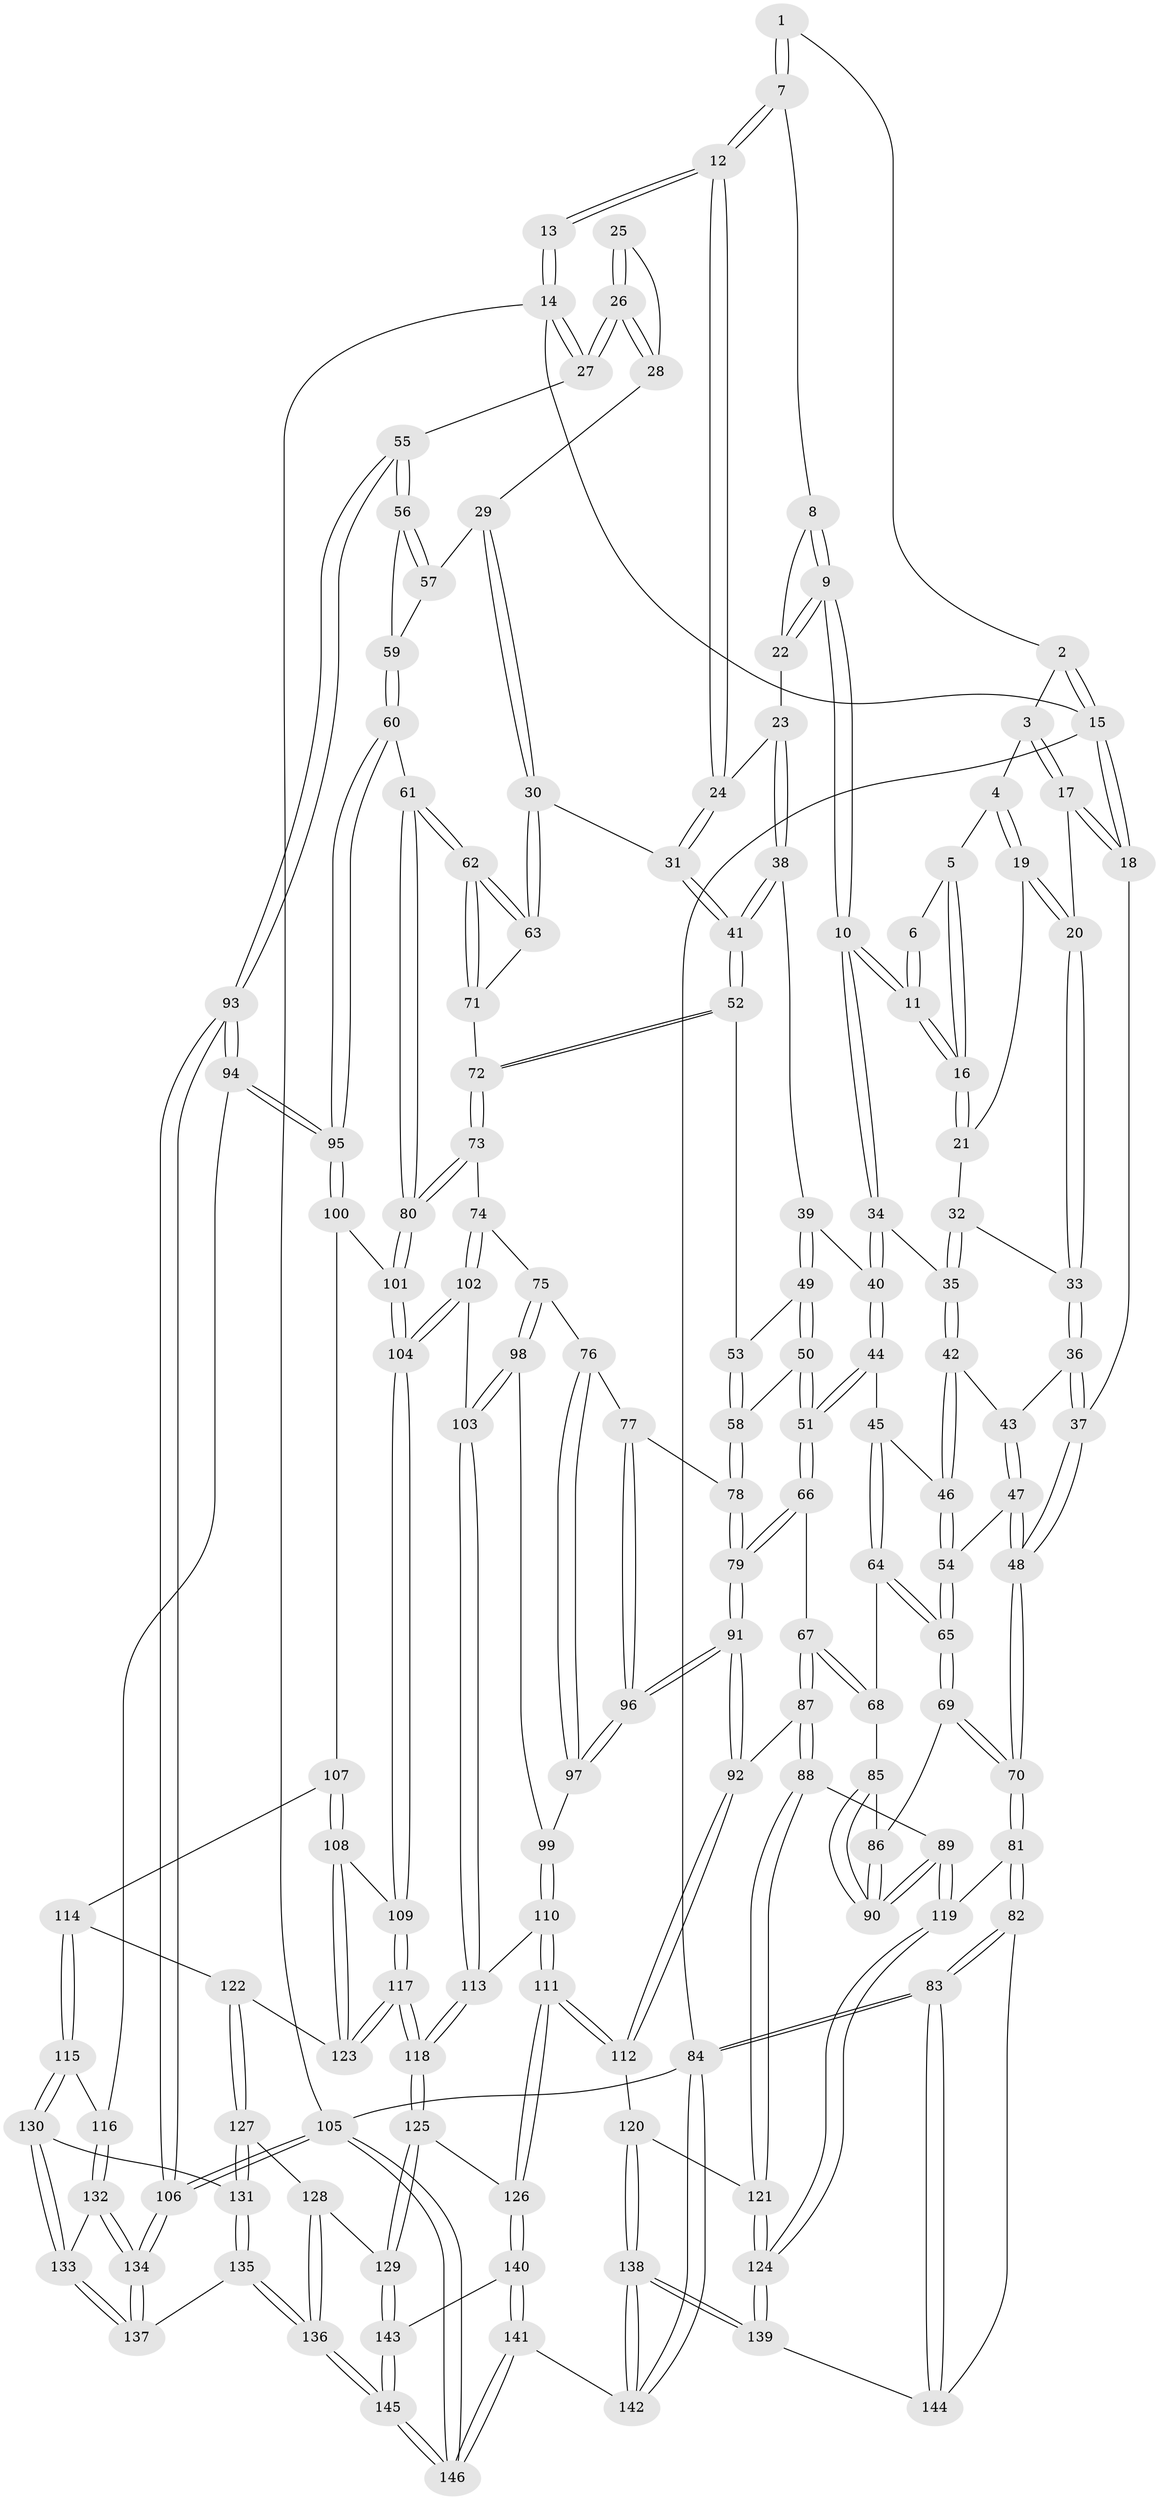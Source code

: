 // coarse degree distribution, {4: 0.5287356321839081, 5: 0.28735632183908044, 2: 0.04597701149425287, 3: 0.08045977011494253, 8: 0.011494252873563218, 6: 0.04597701149425287}
// Generated by graph-tools (version 1.1) at 2025/52/02/27/25 19:52:42]
// undirected, 146 vertices, 362 edges
graph export_dot {
graph [start="1"]
  node [color=gray90,style=filled];
  1 [pos="+0.2926119001198901+0"];
  2 [pos="+0+0"];
  3 [pos="+0.10122922079535478+0.05752904932766984"];
  4 [pos="+0.10468526444434416+0.06114813854873389"];
  5 [pos="+0.17784983552908276+0.046305706701695676"];
  6 [pos="+0.270403193961148+0"];
  7 [pos="+0.3178165461556826+0"];
  8 [pos="+0.31843104498506913+0.044533970005151115"];
  9 [pos="+0.26073931491338703+0.14689661671281223"];
  10 [pos="+0.24105307919765484+0.16943819643377128"];
  11 [pos="+0.21623964545044283+0.1417379741556298"];
  12 [pos="+0.628983619067963+0"];
  13 [pos="+0.6367919790456296+0"];
  14 [pos="+1+0"];
  15 [pos="+0+0"];
  16 [pos="+0.18457956787143137+0.11772578254045572"];
  17 [pos="+0.037103077158090456+0.09278933477576962"];
  18 [pos="+0+0"];
  19 [pos="+0.11636994846406976+0.10403388827699604"];
  20 [pos="+0.07257828013157132+0.14719732604277058"];
  21 [pos="+0.16905049653460427+0.11745906849349587"];
  22 [pos="+0.39465530689877715+0.13277228556950466"];
  23 [pos="+0.4036648206577274+0.13892901629971557"];
  24 [pos="+0.6131098950065664+0"];
  25 [pos="+0.8477149657744605+0.0685345519426366"];
  26 [pos="+1+0"];
  27 [pos="+1+0"];
  28 [pos="+0.8859866459562076+0.18064952168464332"];
  29 [pos="+0.8653011350217255+0.2404879085580676"];
  30 [pos="+0.844765907027353+0.25116785695403254"];
  31 [pos="+0.6334494240711348+0.2255565518047838"];
  32 [pos="+0.12926789670871466+0.15925101072376474"];
  33 [pos="+0.0707702967445108+0.1588190216820972"];
  34 [pos="+0.2412144232621532+0.17469343955386207"];
  35 [pos="+0.18162907575276038+0.22558696384275095"];
  36 [pos="+0.058429931238432126+0.18745531517353492"];
  37 [pos="+0+0.12565500583222922"];
  38 [pos="+0.4045264856455318+0.16076932762424362"];
  39 [pos="+0.35539923160384174+0.23558922368524765"];
  40 [pos="+0.30367386411112424+0.22607353161187865"];
  41 [pos="+0.6089125691738455+0.25931549244419805"];
  42 [pos="+0.15344629318176362+0.2576677800532206"];
  43 [pos="+0.08199497241501055+0.23495484189885163"];
  44 [pos="+0.2727694227317773+0.2936321070139749"];
  45 [pos="+0.17294312612472978+0.3073912786423689"];
  46 [pos="+0.1588439615882526+0.2799513263058701"];
  47 [pos="+0.023875543161483125+0.2933785682619542"];
  48 [pos="+0+0.3069818064299331"];
  49 [pos="+0.38043241931718935+0.2729855187537507"];
  50 [pos="+0.32643815428276496+0.3891657531950358"];
  51 [pos="+0.3010117030297073+0.39571686014778645"];
  52 [pos="+0.5991711764037104+0.282054212574526"];
  53 [pos="+0.46856165024878005+0.2973561578000251"];
  54 [pos="+0.05916502414367362+0.35216529611669245"];
  55 [pos="+1+0.3439261632688634"];
  56 [pos="+1+0.3361164573081798"];
  57 [pos="+0.9529471231848586+0.285878846731248"];
  58 [pos="+0.3966343058289936+0.4170394259903892"];
  59 [pos="+0.9292449611562288+0.40641028083432135"];
  60 [pos="+0.8831099778356103+0.4716368474406129"];
  61 [pos="+0.8449672616037787+0.4587226732195929"];
  62 [pos="+0.8402639317829138+0.44093362773362393"];
  63 [pos="+0.8326443425727938+0.3737262315786251"];
  64 [pos="+0.189279748420439+0.4250960124544356"];
  65 [pos="+0.07165931837369434+0.44794828440330087"];
  66 [pos="+0.25286936709843977+0.4299746384872096"];
  67 [pos="+0.23013474032480555+0.4371498816041302"];
  68 [pos="+0.20715761709479225+0.433875560041468"];
  69 [pos="+0+0.5360464799607338"];
  70 [pos="+0+0.5653298455573939"];
  71 [pos="+0.6789297313318053+0.37242489658702527"];
  72 [pos="+0.605109925608957+0.3581261970439482"];
  73 [pos="+0.5982438813462516+0.4135106202455634"];
  74 [pos="+0.5787130472465027+0.4459018885871801"];
  75 [pos="+0.5134093437872677+0.46772700258150457"];
  76 [pos="+0.49575733684404094+0.4696336887843077"];
  77 [pos="+0.4719882397250845+0.47069162233074663"];
  78 [pos="+0.4301449838334588+0.4550536864845908"];
  79 [pos="+0.3555681396148853+0.5169681902497278"];
  80 [pos="+0.7830186110147894+0.4995265133709269"];
  81 [pos="+0+0.6173429748123388"];
  82 [pos="+0+0.8694180558579171"];
  83 [pos="+0+1"];
  84 [pos="+0+1"];
  85 [pos="+0.20075764401275675+0.4582885666845296"];
  86 [pos="+0.11877872031902574+0.617137335042334"];
  87 [pos="+0.29087559655755896+0.6277765962003338"];
  88 [pos="+0.262416067019737+0.6430345606812234"];
  89 [pos="+0.18447592831471543+0.6666567238585733"];
  90 [pos="+0.18430971585607767+0.6664782042375794"];
  91 [pos="+0.34734501886457175+0.6264328343026541"];
  92 [pos="+0.3463274275216945+0.6273177498063701"];
  93 [pos="+1+0.6261029399501085"];
  94 [pos="+1+0.6269849122186731"];
  95 [pos="+1+0.6084926075344589"];
  96 [pos="+0.3966734252009354+0.6113859773397841"];
  97 [pos="+0.4542480054409921+0.6202355605880845"];
  98 [pos="+0.4913088285276697+0.6115148946932968"];
  99 [pos="+0.4569908070784843+0.6209601416350022"];
  100 [pos="+0.7854141001508262+0.5994890775615639"];
  101 [pos="+0.7607257208310604+0.5761232491622165"];
  102 [pos="+0.6234783789966362+0.6069773597388058"];
  103 [pos="+0.587470981242834+0.6322172332824116"];
  104 [pos="+0.6616338319155868+0.6216308911144497"];
  105 [pos="+1+1"];
  106 [pos="+1+1"];
  107 [pos="+0.8062975424885223+0.6698985638423701"];
  108 [pos="+0.7112227960824006+0.7058104250316528"];
  109 [pos="+0.6933334523888882+0.6993545884160555"];
  110 [pos="+0.49716443102307567+0.7357279105230492"];
  111 [pos="+0.4691337599892531+0.8044805073742778"];
  112 [pos="+0.41572684512897007+0.7958842471501821"];
  113 [pos="+0.5763438689929888+0.6554234061397622"];
  114 [pos="+0.8340465098380797+0.6948041966022204"];
  115 [pos="+0.9583140113657905+0.7013138304359008"];
  116 [pos="+1+0.6464266067195199"];
  117 [pos="+0.6270720787383633+0.8184101613949525"];
  118 [pos="+0.6267784022207341+0.8188859248800199"];
  119 [pos="+0.14545369451267978+0.8054934399057619"];
  120 [pos="+0.39019883010022716+0.8092581835018731"];
  121 [pos="+0.31226946706807157+0.8052592213467419"];
  122 [pos="+0.7790878808691186+0.7680221534414747"];
  123 [pos="+0.7613695310189674+0.7540730857546531"];
  124 [pos="+0.1553285320095976+0.8429075016719073"];
  125 [pos="+0.6224383877704299+0.8322610915622924"];
  126 [pos="+0.4747302586069501+0.8094718917154591"];
  127 [pos="+0.7818992353854802+0.7818971734710872"];
  128 [pos="+0.7476571892079723+0.823411751367551"];
  129 [pos="+0.6262369575937595+0.837161263260572"];
  130 [pos="+0.8805204399246604+0.8153775570281058"];
  131 [pos="+0.8645521149677231+0.8198708690595535"];
  132 [pos="+0.9377804021984731+0.888797636986286"];
  133 [pos="+0.9222505160432587+0.8747850107777336"];
  134 [pos="+1+1"];
  135 [pos="+0.803369305030859+0.915481130790289"];
  136 [pos="+0.7957970866583224+0.9187228720492682"];
  137 [pos="+0.8377148485420953+0.9242797926239257"];
  138 [pos="+0.26736815731635616+1"];
  139 [pos="+0.15148949392505115+0.8619593780272407"];
  140 [pos="+0.4766060671842129+0.9209084089961169"];
  141 [pos="+0.38790738036325456+1"];
  142 [pos="+0.28364697390526883+1"];
  143 [pos="+0.6546494693410922+0.9649713623446469"];
  144 [pos="+0.13453154095470063+0.8674849855778186"];
  145 [pos="+0.6904370459177583+1"];
  146 [pos="+0.6827436527531315+1"];
  1 -- 2;
  1 -- 7;
  1 -- 7;
  2 -- 3;
  2 -- 15;
  2 -- 15;
  3 -- 4;
  3 -- 17;
  3 -- 17;
  4 -- 5;
  4 -- 19;
  4 -- 19;
  5 -- 6;
  5 -- 16;
  5 -- 16;
  6 -- 11;
  6 -- 11;
  7 -- 8;
  7 -- 12;
  7 -- 12;
  8 -- 9;
  8 -- 9;
  8 -- 22;
  9 -- 10;
  9 -- 10;
  9 -- 22;
  9 -- 22;
  10 -- 11;
  10 -- 11;
  10 -- 34;
  10 -- 34;
  11 -- 16;
  11 -- 16;
  12 -- 13;
  12 -- 13;
  12 -- 24;
  12 -- 24;
  13 -- 14;
  13 -- 14;
  14 -- 15;
  14 -- 27;
  14 -- 27;
  14 -- 105;
  15 -- 18;
  15 -- 18;
  15 -- 84;
  16 -- 21;
  16 -- 21;
  17 -- 18;
  17 -- 18;
  17 -- 20;
  18 -- 37;
  19 -- 20;
  19 -- 20;
  19 -- 21;
  20 -- 33;
  20 -- 33;
  21 -- 32;
  22 -- 23;
  23 -- 24;
  23 -- 38;
  23 -- 38;
  24 -- 31;
  24 -- 31;
  25 -- 26;
  25 -- 26;
  25 -- 28;
  26 -- 27;
  26 -- 27;
  26 -- 28;
  26 -- 28;
  27 -- 55;
  28 -- 29;
  29 -- 30;
  29 -- 30;
  29 -- 57;
  30 -- 31;
  30 -- 63;
  30 -- 63;
  31 -- 41;
  31 -- 41;
  32 -- 33;
  32 -- 35;
  32 -- 35;
  33 -- 36;
  33 -- 36;
  34 -- 35;
  34 -- 40;
  34 -- 40;
  35 -- 42;
  35 -- 42;
  36 -- 37;
  36 -- 37;
  36 -- 43;
  37 -- 48;
  37 -- 48;
  38 -- 39;
  38 -- 41;
  38 -- 41;
  39 -- 40;
  39 -- 49;
  39 -- 49;
  40 -- 44;
  40 -- 44;
  41 -- 52;
  41 -- 52;
  42 -- 43;
  42 -- 46;
  42 -- 46;
  43 -- 47;
  43 -- 47;
  44 -- 45;
  44 -- 51;
  44 -- 51;
  45 -- 46;
  45 -- 64;
  45 -- 64;
  46 -- 54;
  46 -- 54;
  47 -- 48;
  47 -- 48;
  47 -- 54;
  48 -- 70;
  48 -- 70;
  49 -- 50;
  49 -- 50;
  49 -- 53;
  50 -- 51;
  50 -- 51;
  50 -- 58;
  51 -- 66;
  51 -- 66;
  52 -- 53;
  52 -- 72;
  52 -- 72;
  53 -- 58;
  53 -- 58;
  54 -- 65;
  54 -- 65;
  55 -- 56;
  55 -- 56;
  55 -- 93;
  55 -- 93;
  56 -- 57;
  56 -- 57;
  56 -- 59;
  57 -- 59;
  58 -- 78;
  58 -- 78;
  59 -- 60;
  59 -- 60;
  60 -- 61;
  60 -- 95;
  60 -- 95;
  61 -- 62;
  61 -- 62;
  61 -- 80;
  61 -- 80;
  62 -- 63;
  62 -- 63;
  62 -- 71;
  62 -- 71;
  63 -- 71;
  64 -- 65;
  64 -- 65;
  64 -- 68;
  65 -- 69;
  65 -- 69;
  66 -- 67;
  66 -- 79;
  66 -- 79;
  67 -- 68;
  67 -- 68;
  67 -- 87;
  67 -- 87;
  68 -- 85;
  69 -- 70;
  69 -- 70;
  69 -- 86;
  70 -- 81;
  70 -- 81;
  71 -- 72;
  72 -- 73;
  72 -- 73;
  73 -- 74;
  73 -- 80;
  73 -- 80;
  74 -- 75;
  74 -- 102;
  74 -- 102;
  75 -- 76;
  75 -- 98;
  75 -- 98;
  76 -- 77;
  76 -- 97;
  76 -- 97;
  77 -- 78;
  77 -- 96;
  77 -- 96;
  78 -- 79;
  78 -- 79;
  79 -- 91;
  79 -- 91;
  80 -- 101;
  80 -- 101;
  81 -- 82;
  81 -- 82;
  81 -- 119;
  82 -- 83;
  82 -- 83;
  82 -- 144;
  83 -- 84;
  83 -- 84;
  83 -- 144;
  83 -- 144;
  84 -- 142;
  84 -- 142;
  84 -- 105;
  85 -- 86;
  85 -- 90;
  85 -- 90;
  86 -- 90;
  86 -- 90;
  87 -- 88;
  87 -- 88;
  87 -- 92;
  88 -- 89;
  88 -- 121;
  88 -- 121;
  89 -- 90;
  89 -- 90;
  89 -- 119;
  89 -- 119;
  91 -- 92;
  91 -- 92;
  91 -- 96;
  91 -- 96;
  92 -- 112;
  92 -- 112;
  93 -- 94;
  93 -- 94;
  93 -- 106;
  93 -- 106;
  94 -- 95;
  94 -- 95;
  94 -- 116;
  95 -- 100;
  95 -- 100;
  96 -- 97;
  96 -- 97;
  97 -- 99;
  98 -- 99;
  98 -- 103;
  98 -- 103;
  99 -- 110;
  99 -- 110;
  100 -- 101;
  100 -- 107;
  101 -- 104;
  101 -- 104;
  102 -- 103;
  102 -- 104;
  102 -- 104;
  103 -- 113;
  103 -- 113;
  104 -- 109;
  104 -- 109;
  105 -- 106;
  105 -- 106;
  105 -- 146;
  105 -- 146;
  106 -- 134;
  106 -- 134;
  107 -- 108;
  107 -- 108;
  107 -- 114;
  108 -- 109;
  108 -- 123;
  108 -- 123;
  109 -- 117;
  109 -- 117;
  110 -- 111;
  110 -- 111;
  110 -- 113;
  111 -- 112;
  111 -- 112;
  111 -- 126;
  111 -- 126;
  112 -- 120;
  113 -- 118;
  113 -- 118;
  114 -- 115;
  114 -- 115;
  114 -- 122;
  115 -- 116;
  115 -- 130;
  115 -- 130;
  116 -- 132;
  116 -- 132;
  117 -- 118;
  117 -- 118;
  117 -- 123;
  117 -- 123;
  118 -- 125;
  118 -- 125;
  119 -- 124;
  119 -- 124;
  120 -- 121;
  120 -- 138;
  120 -- 138;
  121 -- 124;
  121 -- 124;
  122 -- 123;
  122 -- 127;
  122 -- 127;
  124 -- 139;
  124 -- 139;
  125 -- 126;
  125 -- 129;
  125 -- 129;
  126 -- 140;
  126 -- 140;
  127 -- 128;
  127 -- 131;
  127 -- 131;
  128 -- 129;
  128 -- 136;
  128 -- 136;
  129 -- 143;
  129 -- 143;
  130 -- 131;
  130 -- 133;
  130 -- 133;
  131 -- 135;
  131 -- 135;
  132 -- 133;
  132 -- 134;
  132 -- 134;
  133 -- 137;
  133 -- 137;
  134 -- 137;
  134 -- 137;
  135 -- 136;
  135 -- 136;
  135 -- 137;
  136 -- 145;
  136 -- 145;
  138 -- 139;
  138 -- 139;
  138 -- 142;
  138 -- 142;
  139 -- 144;
  140 -- 141;
  140 -- 141;
  140 -- 143;
  141 -- 142;
  141 -- 146;
  141 -- 146;
  143 -- 145;
  143 -- 145;
  145 -- 146;
  145 -- 146;
}
